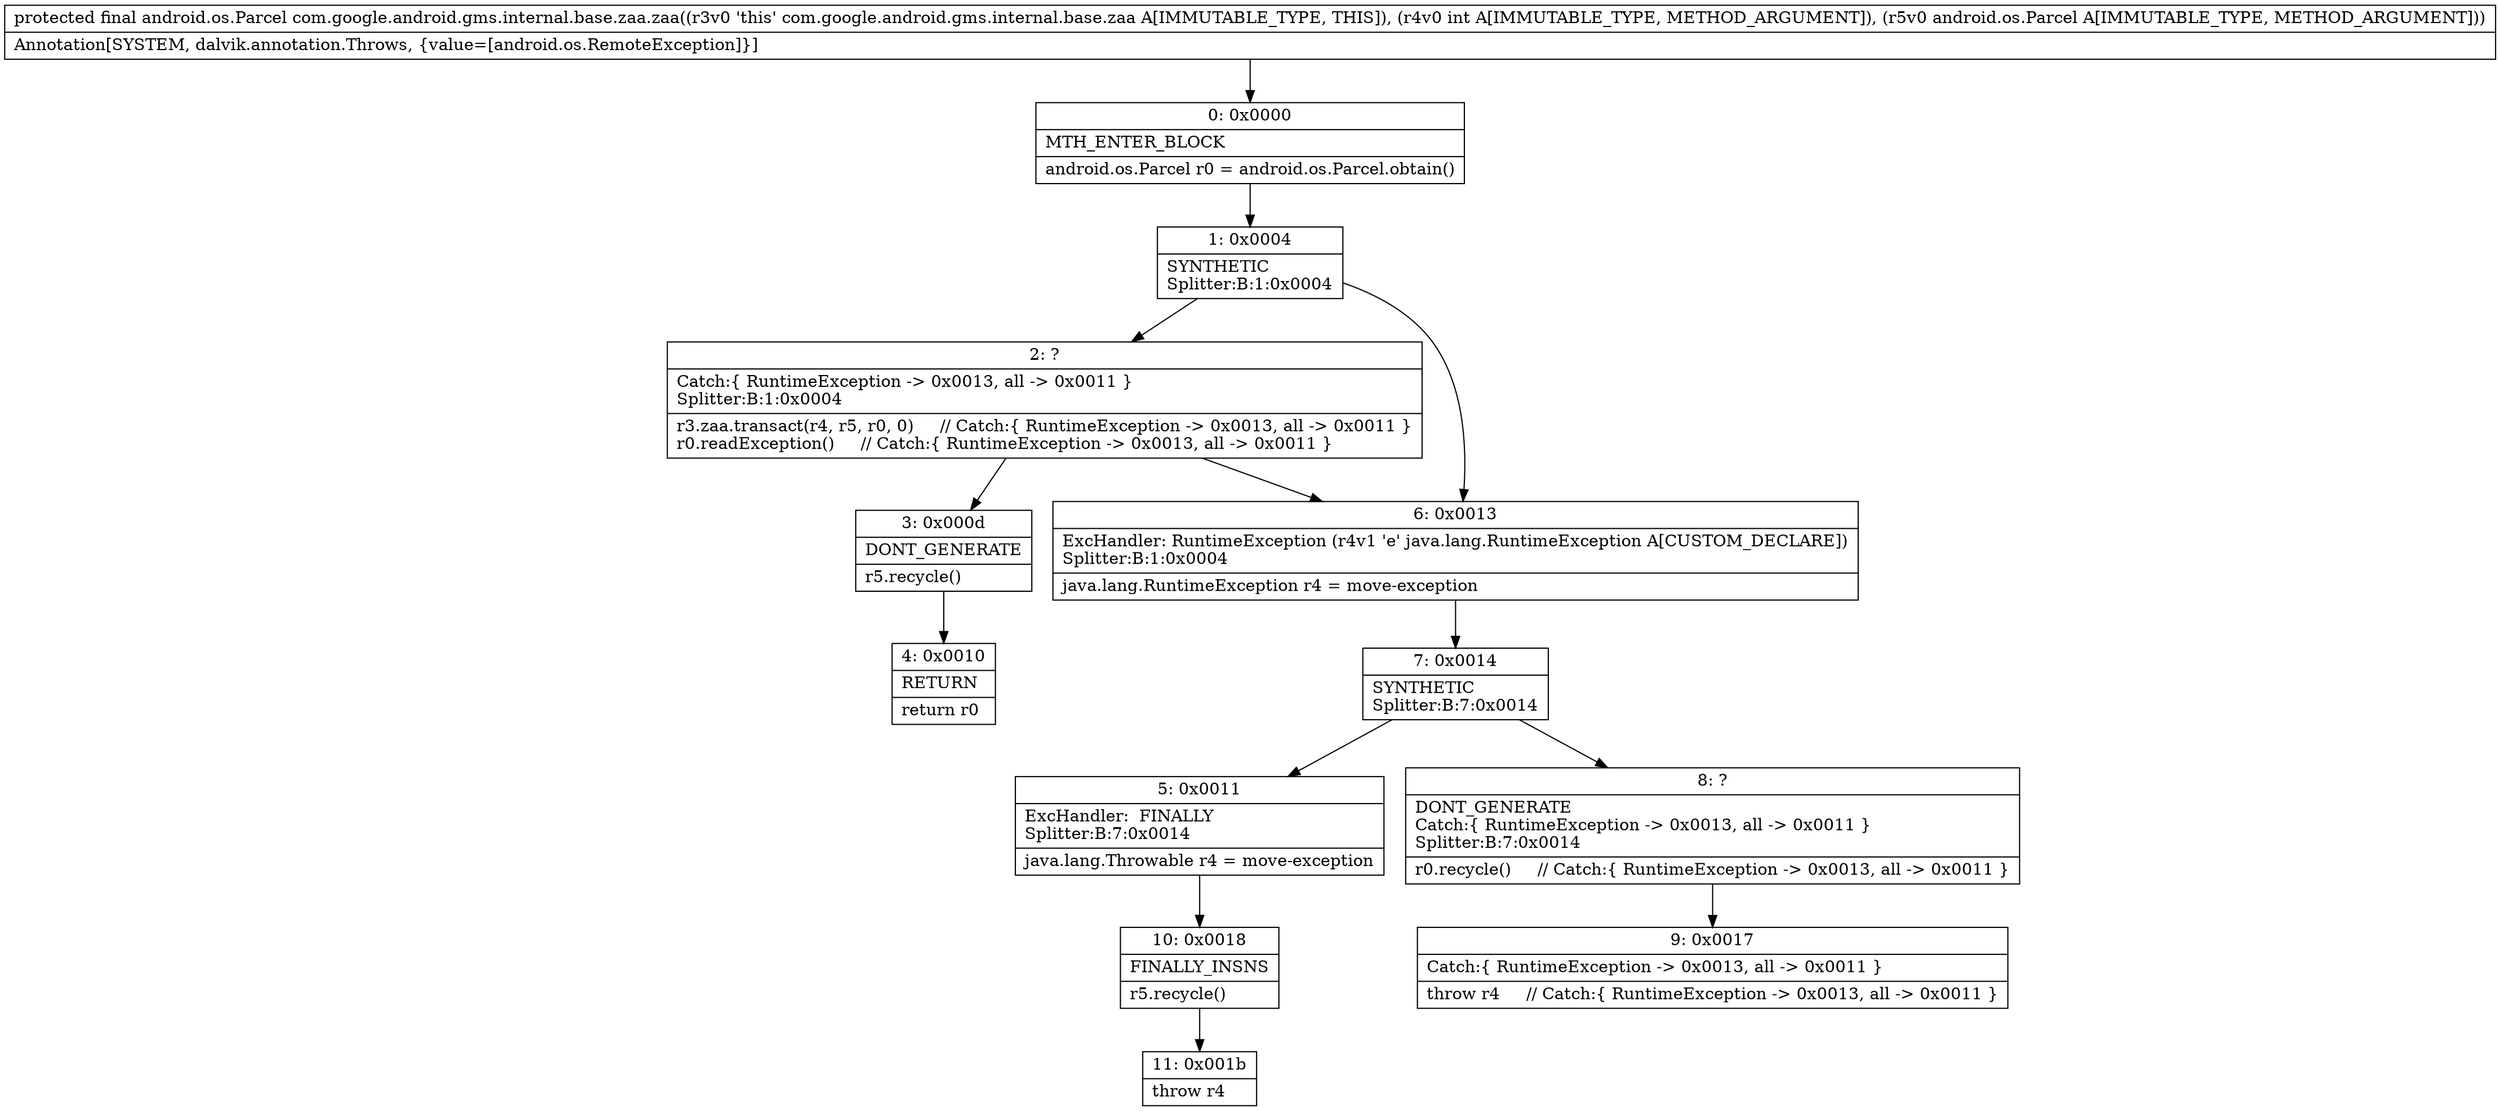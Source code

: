 digraph "CFG forcom.google.android.gms.internal.base.zaa.zaa(ILandroid\/os\/Parcel;)Landroid\/os\/Parcel;" {
Node_0 [shape=record,label="{0\:\ 0x0000|MTH_ENTER_BLOCK\l|android.os.Parcel r0 = android.os.Parcel.obtain()\l}"];
Node_1 [shape=record,label="{1\:\ 0x0004|SYNTHETIC\lSplitter:B:1:0x0004\l}"];
Node_2 [shape=record,label="{2\:\ ?|Catch:\{ RuntimeException \-\> 0x0013, all \-\> 0x0011 \}\lSplitter:B:1:0x0004\l|r3.zaa.transact(r4, r5, r0, 0)     \/\/ Catch:\{ RuntimeException \-\> 0x0013, all \-\> 0x0011 \}\lr0.readException()     \/\/ Catch:\{ RuntimeException \-\> 0x0013, all \-\> 0x0011 \}\l}"];
Node_3 [shape=record,label="{3\:\ 0x000d|DONT_GENERATE\l|r5.recycle()\l}"];
Node_4 [shape=record,label="{4\:\ 0x0010|RETURN\l|return r0\l}"];
Node_5 [shape=record,label="{5\:\ 0x0011|ExcHandler:  FINALLY\lSplitter:B:7:0x0014\l|java.lang.Throwable r4 = move\-exception\l}"];
Node_6 [shape=record,label="{6\:\ 0x0013|ExcHandler: RuntimeException (r4v1 'e' java.lang.RuntimeException A[CUSTOM_DECLARE])\lSplitter:B:1:0x0004\l|java.lang.RuntimeException r4 = move\-exception\l}"];
Node_7 [shape=record,label="{7\:\ 0x0014|SYNTHETIC\lSplitter:B:7:0x0014\l}"];
Node_8 [shape=record,label="{8\:\ ?|DONT_GENERATE\lCatch:\{ RuntimeException \-\> 0x0013, all \-\> 0x0011 \}\lSplitter:B:7:0x0014\l|r0.recycle()     \/\/ Catch:\{ RuntimeException \-\> 0x0013, all \-\> 0x0011 \}\l}"];
Node_9 [shape=record,label="{9\:\ 0x0017|Catch:\{ RuntimeException \-\> 0x0013, all \-\> 0x0011 \}\l|throw r4     \/\/ Catch:\{ RuntimeException \-\> 0x0013, all \-\> 0x0011 \}\l}"];
Node_10 [shape=record,label="{10\:\ 0x0018|FINALLY_INSNS\l|r5.recycle()\l}"];
Node_11 [shape=record,label="{11\:\ 0x001b|throw r4\l}"];
MethodNode[shape=record,label="{protected final android.os.Parcel com.google.android.gms.internal.base.zaa.zaa((r3v0 'this' com.google.android.gms.internal.base.zaa A[IMMUTABLE_TYPE, THIS]), (r4v0 int A[IMMUTABLE_TYPE, METHOD_ARGUMENT]), (r5v0 android.os.Parcel A[IMMUTABLE_TYPE, METHOD_ARGUMENT]))  | Annotation[SYSTEM, dalvik.annotation.Throws, \{value=[android.os.RemoteException]\}]\l}"];
MethodNode -> Node_0;
Node_0 -> Node_1;
Node_1 -> Node_2;
Node_1 -> Node_6;
Node_2 -> Node_3;
Node_2 -> Node_6;
Node_3 -> Node_4;
Node_5 -> Node_10;
Node_6 -> Node_7;
Node_7 -> Node_8;
Node_7 -> Node_5;
Node_8 -> Node_9;
Node_10 -> Node_11;
}

